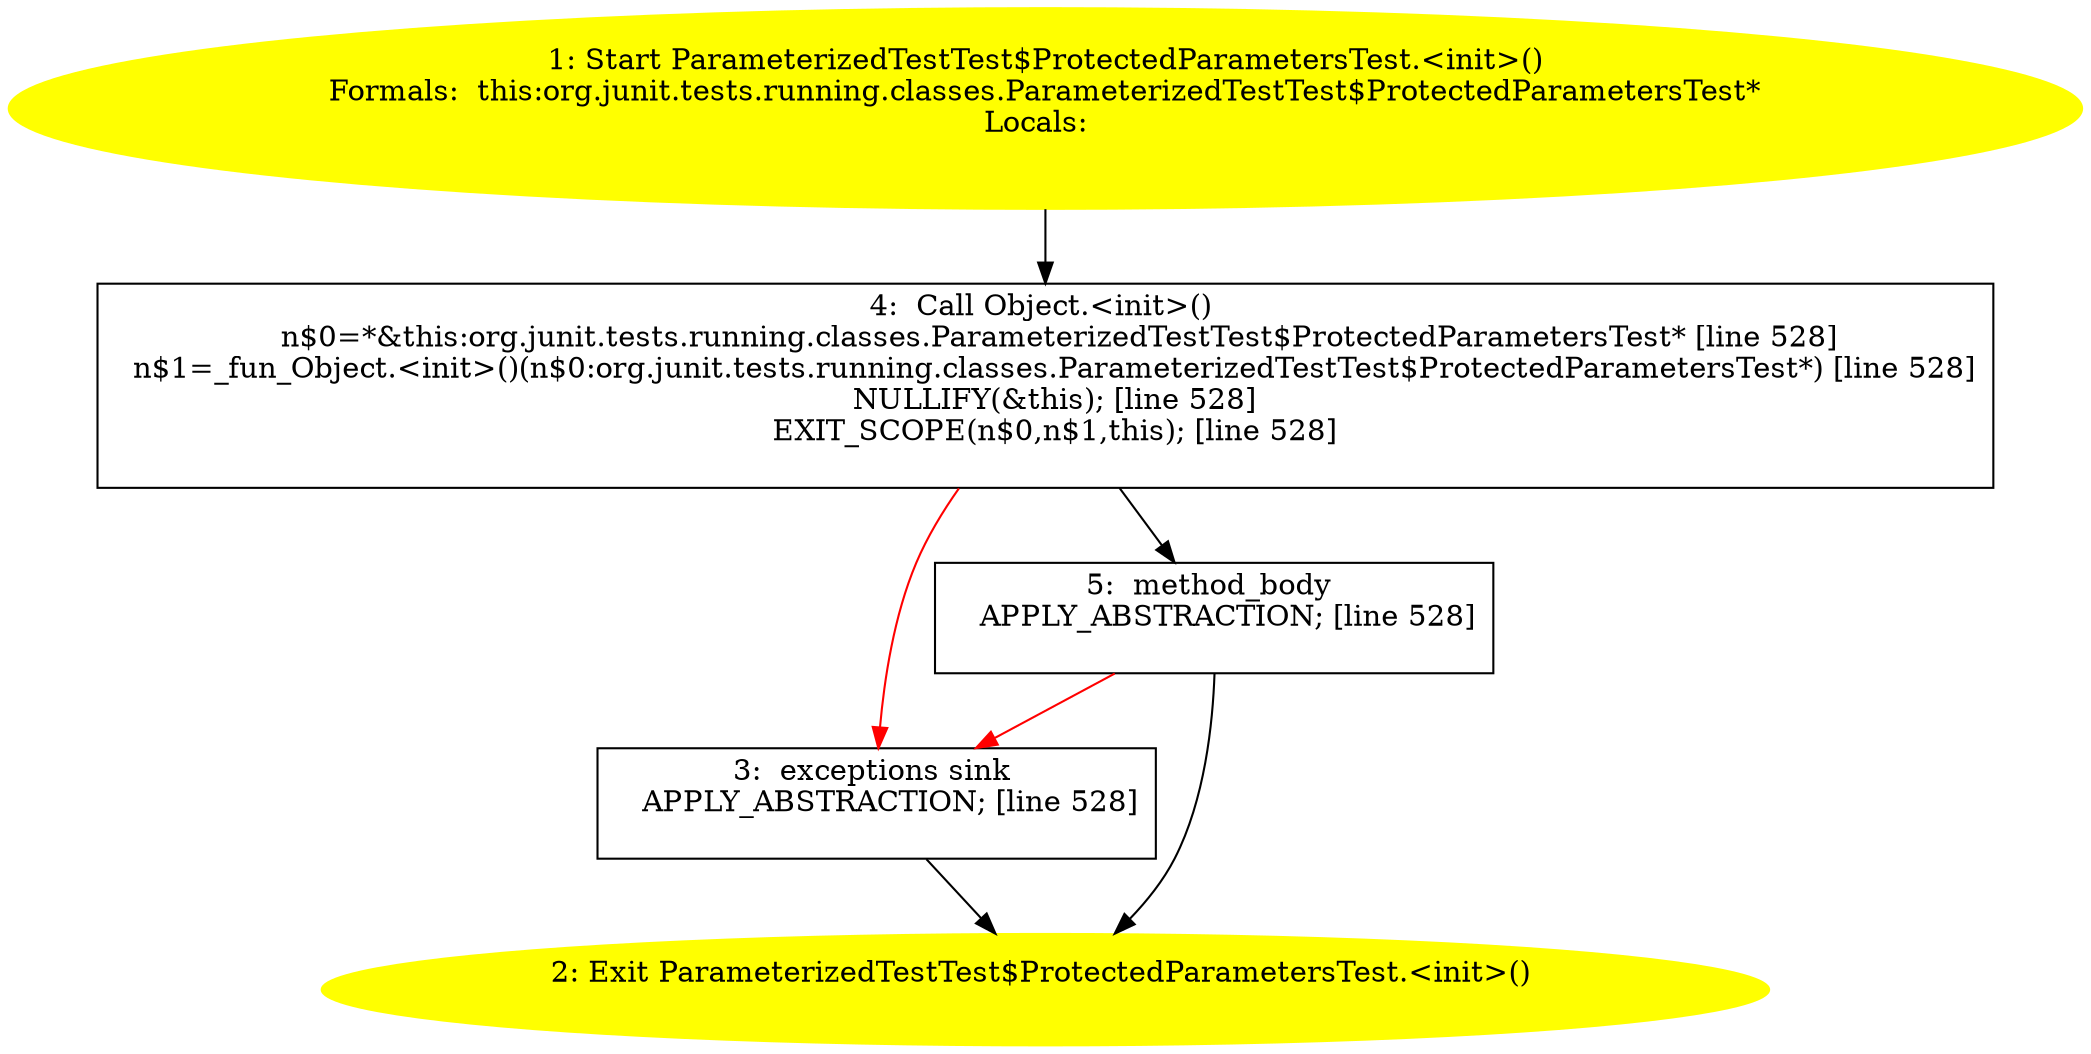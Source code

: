/* @generated */
digraph cfg {
"org.junit.tests.running.classes.ParameterizedTestTest$ProtectedParametersTest.<init>().98900a822bc2e8e272d7bd6c1c546d7f_1" [label="1: Start ParameterizedTestTest$ProtectedParametersTest.<init>()\nFormals:  this:org.junit.tests.running.classes.ParameterizedTestTest$ProtectedParametersTest*\nLocals:  \n  " color=yellow style=filled]
	

	 "org.junit.tests.running.classes.ParameterizedTestTest$ProtectedParametersTest.<init>().98900a822bc2e8e272d7bd6c1c546d7f_1" -> "org.junit.tests.running.classes.ParameterizedTestTest$ProtectedParametersTest.<init>().98900a822bc2e8e272d7bd6c1c546d7f_4" ;
"org.junit.tests.running.classes.ParameterizedTestTest$ProtectedParametersTest.<init>().98900a822bc2e8e272d7bd6c1c546d7f_2" [label="2: Exit ParameterizedTestTest$ProtectedParametersTest.<init>() \n  " color=yellow style=filled]
	

"org.junit.tests.running.classes.ParameterizedTestTest$ProtectedParametersTest.<init>().98900a822bc2e8e272d7bd6c1c546d7f_3" [label="3:  exceptions sink \n   APPLY_ABSTRACTION; [line 528]\n " shape="box"]
	

	 "org.junit.tests.running.classes.ParameterizedTestTest$ProtectedParametersTest.<init>().98900a822bc2e8e272d7bd6c1c546d7f_3" -> "org.junit.tests.running.classes.ParameterizedTestTest$ProtectedParametersTest.<init>().98900a822bc2e8e272d7bd6c1c546d7f_2" ;
"org.junit.tests.running.classes.ParameterizedTestTest$ProtectedParametersTest.<init>().98900a822bc2e8e272d7bd6c1c546d7f_4" [label="4:  Call Object.<init>() \n   n$0=*&this:org.junit.tests.running.classes.ParameterizedTestTest$ProtectedParametersTest* [line 528]\n  n$1=_fun_Object.<init>()(n$0:org.junit.tests.running.classes.ParameterizedTestTest$ProtectedParametersTest*) [line 528]\n  NULLIFY(&this); [line 528]\n  EXIT_SCOPE(n$0,n$1,this); [line 528]\n " shape="box"]
	

	 "org.junit.tests.running.classes.ParameterizedTestTest$ProtectedParametersTest.<init>().98900a822bc2e8e272d7bd6c1c546d7f_4" -> "org.junit.tests.running.classes.ParameterizedTestTest$ProtectedParametersTest.<init>().98900a822bc2e8e272d7bd6c1c546d7f_5" ;
	 "org.junit.tests.running.classes.ParameterizedTestTest$ProtectedParametersTest.<init>().98900a822bc2e8e272d7bd6c1c546d7f_4" -> "org.junit.tests.running.classes.ParameterizedTestTest$ProtectedParametersTest.<init>().98900a822bc2e8e272d7bd6c1c546d7f_3" [color="red" ];
"org.junit.tests.running.classes.ParameterizedTestTest$ProtectedParametersTest.<init>().98900a822bc2e8e272d7bd6c1c546d7f_5" [label="5:  method_body \n   APPLY_ABSTRACTION; [line 528]\n " shape="box"]
	

	 "org.junit.tests.running.classes.ParameterizedTestTest$ProtectedParametersTest.<init>().98900a822bc2e8e272d7bd6c1c546d7f_5" -> "org.junit.tests.running.classes.ParameterizedTestTest$ProtectedParametersTest.<init>().98900a822bc2e8e272d7bd6c1c546d7f_2" ;
	 "org.junit.tests.running.classes.ParameterizedTestTest$ProtectedParametersTest.<init>().98900a822bc2e8e272d7bd6c1c546d7f_5" -> "org.junit.tests.running.classes.ParameterizedTestTest$ProtectedParametersTest.<init>().98900a822bc2e8e272d7bd6c1c546d7f_3" [color="red" ];
}
